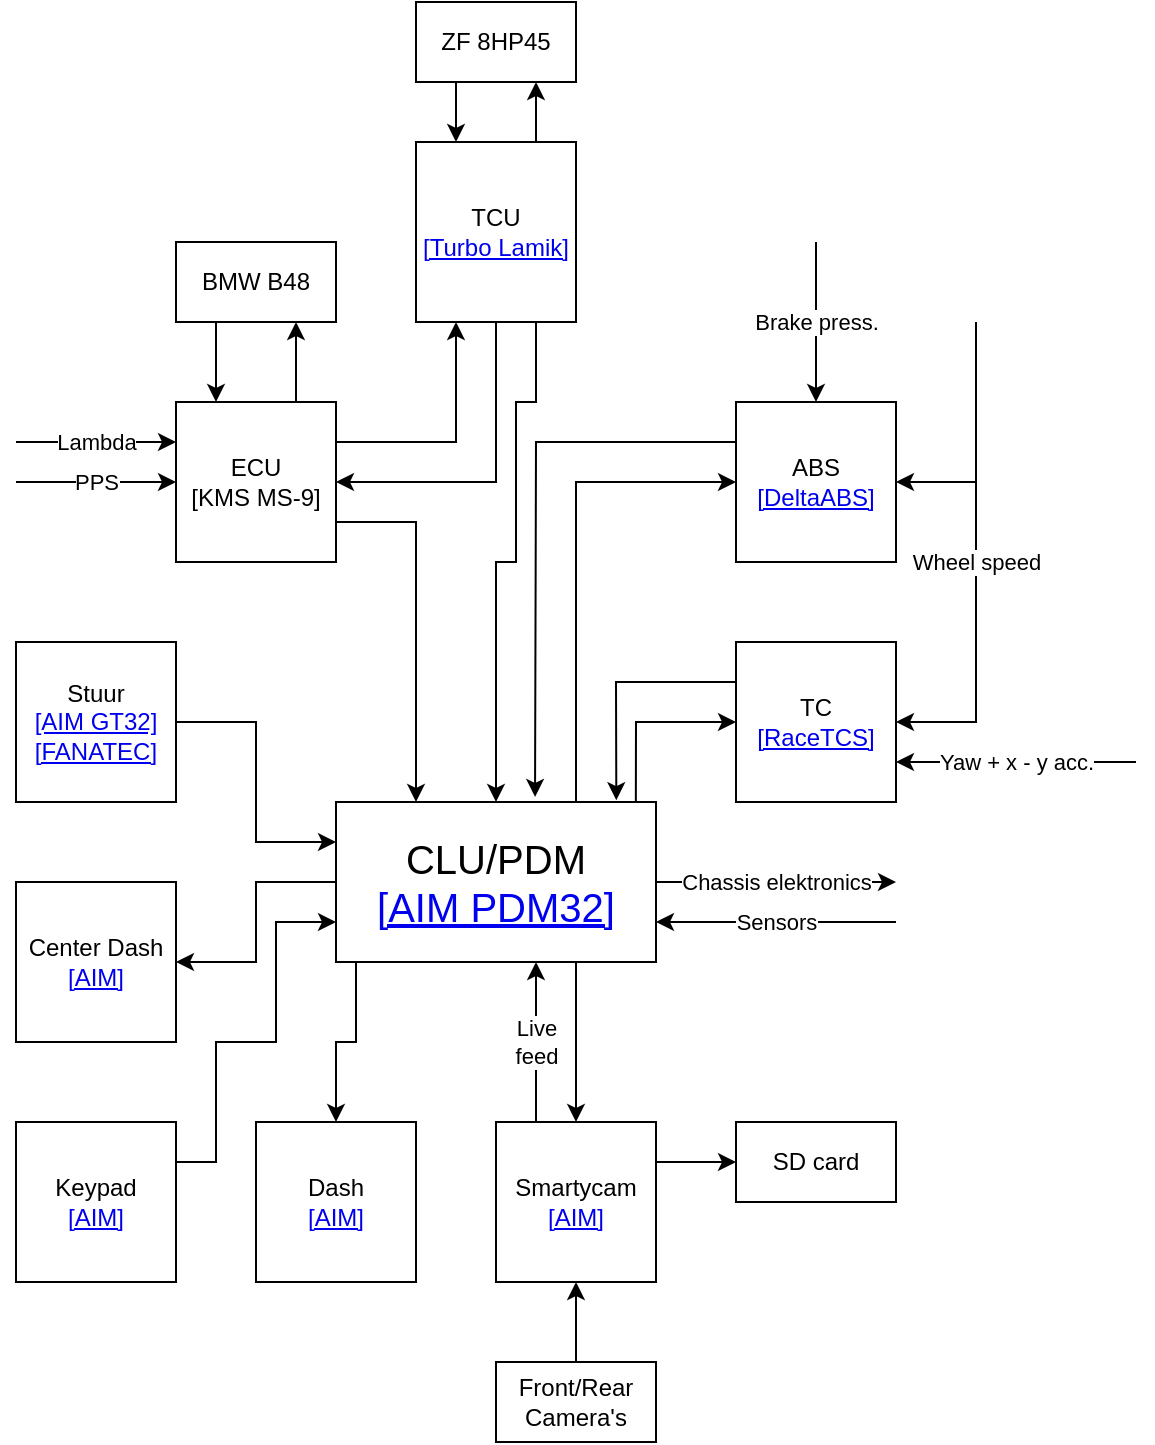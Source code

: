 <mxfile version="26.0.9">
  <diagram name="Pagina-1" id="ux_id9cZkUd98M9NX4mF">
    <mxGraphModel dx="1185" dy="683" grid="1" gridSize="10" guides="1" tooltips="1" connect="1" arrows="1" fold="1" page="1" pageScale="1" pageWidth="827" pageHeight="1169" math="0" shadow="0">
      <root>
        <mxCell id="0" />
        <mxCell id="1" parent="0" />
        <mxCell id="J4o4WI4mPzxwvKqOewj4-36" style="edgeStyle=orthogonalEdgeStyle;rounded=0;orthogonalLoop=1;jettySize=auto;html=1;entryX=1;entryY=0.5;entryDx=0;entryDy=0;" parent="1" source="J4o4WI4mPzxwvKqOewj4-1" target="J4o4WI4mPzxwvKqOewj4-23" edge="1">
          <mxGeometry relative="1" as="geometry" />
        </mxCell>
        <mxCell id="J4o4WI4mPzxwvKqOewj4-37" style="edgeStyle=orthogonalEdgeStyle;rounded=0;orthogonalLoop=1;jettySize=auto;html=1;entryX=0.5;entryY=0;entryDx=0;entryDy=0;" parent="1" source="J4o4WI4mPzxwvKqOewj4-1" target="J4o4WI4mPzxwvKqOewj4-24" edge="1">
          <mxGeometry relative="1" as="geometry">
            <Array as="points">
              <mxPoint x="770" y="720" />
              <mxPoint x="760" y="720" />
            </Array>
          </mxGeometry>
        </mxCell>
        <mxCell id="J4o4WI4mPzxwvKqOewj4-1" value="&lt;font style=&quot;font-size: 20px;&quot;&gt;CLU/PDM&lt;/font&gt;&lt;div&gt;&lt;span style=&quot;font-size: 20px;&quot;&gt;&lt;a href=&quot;https://shop.albi-engineering.nl/product/aim-pdm08-pdm32-module-only/&quot;&gt;[AIM PDM32]&lt;/a&gt;&lt;/span&gt;&lt;/div&gt;" style="rounded=0;whiteSpace=wrap;html=1;" parent="1" vertex="1">
          <mxGeometry x="760" y="600" width="160" height="80" as="geometry" />
        </mxCell>
        <mxCell id="J4o4WI4mPzxwvKqOewj4-2" value="TC&lt;div&gt;&lt;a href=&quot;https://racetcs.com/&quot;&gt;[RaceTCS]&lt;/a&gt;&lt;/div&gt;" style="rounded=0;whiteSpace=wrap;html=1;" parent="1" vertex="1">
          <mxGeometry x="960" y="520" width="80" height="80" as="geometry" />
        </mxCell>
        <mxCell id="J4o4WI4mPzxwvKqOewj4-3" value="ABS&lt;div&gt;&lt;a href=&quot;https://shop.albi-engineering.nl/product/motorsport-abs-universeel-new/&quot;&gt;[DeltaABS]&lt;/a&gt;&lt;/div&gt;" style="rounded=0;whiteSpace=wrap;html=1;" parent="1" vertex="1">
          <mxGeometry x="960" y="400" width="80" height="80" as="geometry" />
        </mxCell>
        <mxCell id="J4o4WI4mPzxwvKqOewj4-4" value="" style="endArrow=classic;html=1;rounded=0;exitX=0.75;exitY=0;exitDx=0;exitDy=0;entryX=0;entryY=0.5;entryDx=0;entryDy=0;" parent="1" source="J4o4WI4mPzxwvKqOewj4-1" target="J4o4WI4mPzxwvKqOewj4-3" edge="1">
          <mxGeometry width="50" height="50" relative="1" as="geometry">
            <mxPoint x="870" y="690" as="sourcePoint" />
            <mxPoint x="920" y="640" as="targetPoint" />
            <Array as="points">
              <mxPoint x="880" y="440" />
            </Array>
          </mxGeometry>
        </mxCell>
        <mxCell id="J4o4WI4mPzxwvKqOewj4-5" value="" style="endArrow=classic;html=1;rounded=0;exitX=0;exitY=0.25;exitDx=0;exitDy=0;entryX=0.622;entryY=-0.032;entryDx=0;entryDy=0;entryPerimeter=0;" parent="1" source="J4o4WI4mPzxwvKqOewj4-3" target="J4o4WI4mPzxwvKqOewj4-1" edge="1">
          <mxGeometry width="50" height="50" relative="1" as="geometry">
            <mxPoint x="870" y="690" as="sourcePoint" />
            <mxPoint x="860" y="580" as="targetPoint" />
            <Array as="points">
              <mxPoint x="860" y="420" />
            </Array>
          </mxGeometry>
        </mxCell>
        <mxCell id="J4o4WI4mPzxwvKqOewj4-6" value="" style="endArrow=classic;html=1;rounded=0;exitX=0;exitY=0.25;exitDx=0;exitDy=0;entryX=0.876;entryY=-0.011;entryDx=0;entryDy=0;entryPerimeter=0;" parent="1" source="J4o4WI4mPzxwvKqOewj4-2" target="J4o4WI4mPzxwvKqOewj4-1" edge="1">
          <mxGeometry width="50" height="50" relative="1" as="geometry">
            <mxPoint x="870" y="690" as="sourcePoint" />
            <mxPoint x="920" y="640" as="targetPoint" />
            <Array as="points">
              <mxPoint x="900" y="540" />
            </Array>
          </mxGeometry>
        </mxCell>
        <mxCell id="J4o4WI4mPzxwvKqOewj4-7" value="" style="endArrow=classic;html=1;rounded=0;entryX=0;entryY=0.5;entryDx=0;entryDy=0;exitX=0.937;exitY=-0.004;exitDx=0;exitDy=0;exitPerimeter=0;" parent="1" source="J4o4WI4mPzxwvKqOewj4-1" target="J4o4WI4mPzxwvKqOewj4-2" edge="1">
          <mxGeometry width="50" height="50" relative="1" as="geometry">
            <mxPoint x="870" y="690" as="sourcePoint" />
            <mxPoint x="920" y="640" as="targetPoint" />
            <Array as="points">
              <mxPoint x="910" y="560" />
            </Array>
          </mxGeometry>
        </mxCell>
        <mxCell id="J4o4WI4mPzxwvKqOewj4-8" value="ECU&lt;div&gt;[KMS MS-9]&lt;/div&gt;" style="rounded=0;whiteSpace=wrap;html=1;" parent="1" vertex="1">
          <mxGeometry x="680" y="400" width="80" height="80" as="geometry" />
        </mxCell>
        <mxCell id="J4o4WI4mPzxwvKqOewj4-9" value="" style="endArrow=classic;html=1;rounded=0;exitX=1;exitY=0.75;exitDx=0;exitDy=0;entryX=0.25;entryY=0;entryDx=0;entryDy=0;" parent="1" source="J4o4WI4mPzxwvKqOewj4-8" target="J4o4WI4mPzxwvKqOewj4-1" edge="1">
          <mxGeometry width="50" height="50" relative="1" as="geometry">
            <mxPoint x="780" y="610" as="sourcePoint" />
            <mxPoint x="830" y="560" as="targetPoint" />
            <Array as="points">
              <mxPoint x="800" y="460" />
            </Array>
          </mxGeometry>
        </mxCell>
        <mxCell id="J4o4WI4mPzxwvKqOewj4-10" value="BMW B48" style="rounded=0;whiteSpace=wrap;html=1;" parent="1" vertex="1">
          <mxGeometry x="680" y="320" width="80" height="40" as="geometry" />
        </mxCell>
        <mxCell id="J4o4WI4mPzxwvKqOewj4-11" value="" style="endArrow=classic;html=1;rounded=0;exitX=0.75;exitY=0;exitDx=0;exitDy=0;entryX=0.75;entryY=1;entryDx=0;entryDy=0;" parent="1" source="J4o4WI4mPzxwvKqOewj4-8" target="J4o4WI4mPzxwvKqOewj4-10" edge="1">
          <mxGeometry width="50" height="50" relative="1" as="geometry">
            <mxPoint x="780" y="610" as="sourcePoint" />
            <mxPoint x="830" y="560" as="targetPoint" />
          </mxGeometry>
        </mxCell>
        <mxCell id="J4o4WI4mPzxwvKqOewj4-12" value="" style="endArrow=classic;html=1;rounded=0;exitX=0.25;exitY=1;exitDx=0;exitDy=0;entryX=0.25;entryY=0;entryDx=0;entryDy=0;" parent="1" source="J4o4WI4mPzxwvKqOewj4-10" target="J4o4WI4mPzxwvKqOewj4-8" edge="1">
          <mxGeometry width="50" height="50" relative="1" as="geometry">
            <mxPoint x="780" y="610" as="sourcePoint" />
            <mxPoint x="830" y="560" as="targetPoint" />
          </mxGeometry>
        </mxCell>
        <mxCell id="J4o4WI4mPzxwvKqOewj4-13" value="Lambda" style="endArrow=classic;html=1;rounded=0;entryX=0;entryY=0.25;entryDx=0;entryDy=0;" parent="1" target="J4o4WI4mPzxwvKqOewj4-8" edge="1">
          <mxGeometry width="50" height="50" relative="1" as="geometry">
            <mxPoint x="600" y="420" as="sourcePoint" />
            <mxPoint x="830" y="560" as="targetPoint" />
          </mxGeometry>
        </mxCell>
        <mxCell id="J4o4WI4mPzxwvKqOewj4-14" value="PPS" style="endArrow=classic;html=1;rounded=0;entryX=0;entryY=0.5;entryDx=0;entryDy=0;" parent="1" target="J4o4WI4mPzxwvKqOewj4-8" edge="1">
          <mxGeometry width="50" height="50" relative="1" as="geometry">
            <mxPoint x="600" y="440" as="sourcePoint" />
            <mxPoint x="830" y="560" as="targetPoint" />
          </mxGeometry>
        </mxCell>
        <mxCell id="J4o4WI4mPzxwvKqOewj4-15" value="TCU&lt;div&gt;&lt;a href=&quot;https://turbolamik.eu/&quot;&gt;[Turbo Lamik]&lt;/a&gt;&lt;/div&gt;" style="rounded=0;whiteSpace=wrap;html=1;" parent="1" vertex="1">
          <mxGeometry x="800" y="270" width="80" height="90" as="geometry" />
        </mxCell>
        <mxCell id="J4o4WI4mPzxwvKqOewj4-16" value="" style="endArrow=classic;html=1;rounded=0;exitX=1;exitY=0.25;exitDx=0;exitDy=0;entryX=0.25;entryY=1;entryDx=0;entryDy=0;" parent="1" source="J4o4WI4mPzxwvKqOewj4-8" target="J4o4WI4mPzxwvKqOewj4-15" edge="1">
          <mxGeometry width="50" height="50" relative="1" as="geometry">
            <mxPoint x="810" y="550" as="sourcePoint" />
            <mxPoint x="860" y="500" as="targetPoint" />
            <Array as="points">
              <mxPoint x="820" y="420" />
            </Array>
          </mxGeometry>
        </mxCell>
        <mxCell id="J4o4WI4mPzxwvKqOewj4-17" value="" style="endArrow=classic;html=1;rounded=0;exitX=0.5;exitY=1;exitDx=0;exitDy=0;entryX=1;entryY=0.5;entryDx=0;entryDy=0;" parent="1" source="J4o4WI4mPzxwvKqOewj4-15" target="J4o4WI4mPzxwvKqOewj4-8" edge="1">
          <mxGeometry width="50" height="50" relative="1" as="geometry">
            <mxPoint x="810" y="550" as="sourcePoint" />
            <mxPoint x="860" y="500" as="targetPoint" />
            <Array as="points">
              <mxPoint x="840" y="440" />
            </Array>
          </mxGeometry>
        </mxCell>
        <mxCell id="J4o4WI4mPzxwvKqOewj4-18" value="ZF 8HP45" style="rounded=0;whiteSpace=wrap;html=1;" parent="1" vertex="1">
          <mxGeometry x="800" y="200" width="80" height="40" as="geometry" />
        </mxCell>
        <mxCell id="J4o4WI4mPzxwvKqOewj4-19" value="" style="endArrow=classic;html=1;rounded=0;exitX=0.75;exitY=0;exitDx=0;exitDy=0;entryX=0.75;entryY=1;entryDx=0;entryDy=0;" parent="1" source="J4o4WI4mPzxwvKqOewj4-15" target="J4o4WI4mPzxwvKqOewj4-18" edge="1">
          <mxGeometry width="50" height="50" relative="1" as="geometry">
            <mxPoint x="810" y="510" as="sourcePoint" />
            <mxPoint x="860" y="460" as="targetPoint" />
          </mxGeometry>
        </mxCell>
        <mxCell id="J4o4WI4mPzxwvKqOewj4-20" value="" style="endArrow=classic;html=1;rounded=0;exitX=0.25;exitY=1;exitDx=0;exitDy=0;entryX=0.25;entryY=0;entryDx=0;entryDy=0;" parent="1" source="J4o4WI4mPzxwvKqOewj4-18" target="J4o4WI4mPzxwvKqOewj4-15" edge="1">
          <mxGeometry width="50" height="50" relative="1" as="geometry">
            <mxPoint x="810" y="510" as="sourcePoint" />
            <mxPoint x="860" y="460" as="targetPoint" />
          </mxGeometry>
        </mxCell>
        <mxCell id="J4o4WI4mPzxwvKqOewj4-21" value="" style="endArrow=classic;html=1;rounded=0;exitX=0.75;exitY=1;exitDx=0;exitDy=0;entryX=0.5;entryY=0;entryDx=0;entryDy=0;" parent="1" source="J4o4WI4mPzxwvKqOewj4-15" target="J4o4WI4mPzxwvKqOewj4-1" edge="1">
          <mxGeometry width="50" height="50" relative="1" as="geometry">
            <mxPoint x="810" y="510" as="sourcePoint" />
            <mxPoint x="860" y="460" as="targetPoint" />
            <Array as="points">
              <mxPoint x="860" y="400" />
              <mxPoint x="850" y="400" />
              <mxPoint x="850" y="480" />
              <mxPoint x="840" y="480" />
            </Array>
          </mxGeometry>
        </mxCell>
        <mxCell id="J4o4WI4mPzxwvKqOewj4-33" style="edgeStyle=orthogonalEdgeStyle;rounded=0;orthogonalLoop=1;jettySize=auto;html=1;entryX=0;entryY=0.25;entryDx=0;entryDy=0;" parent="1" source="J4o4WI4mPzxwvKqOewj4-22" target="J4o4WI4mPzxwvKqOewj4-1" edge="1">
          <mxGeometry relative="1" as="geometry" />
        </mxCell>
        <mxCell id="J4o4WI4mPzxwvKqOewj4-22" value="Stuur&lt;div&gt;&lt;a href=&quot;https://shop.albi-engineering.nl/product/aim-gt32-steering-wheels-new/&quot;&gt;[AIM GT32]&lt;/a&gt;&lt;/div&gt;&lt;div&gt;&lt;a href=&quot;https://fanatec.com/eu-en/steering-wheels/podium-steering-wheel-bmw-m4-gt3&quot;&gt;[FANATEC]&lt;/a&gt;&lt;/div&gt;" style="rounded=0;whiteSpace=wrap;html=1;" parent="1" vertex="1">
          <mxGeometry x="600" y="520" width="80" height="80" as="geometry" />
        </mxCell>
        <mxCell id="J4o4WI4mPzxwvKqOewj4-23" value="Center Dash&lt;div&gt;&lt;a href=&quot;https://shop.albi-engineering.nl/product/aim-mxs-strada-light-dash-new/&quot;&gt;[AIM]&lt;/a&gt;&lt;/div&gt;" style="rounded=0;whiteSpace=wrap;html=1;" parent="1" vertex="1">
          <mxGeometry x="600" y="640" width="80" height="80" as="geometry" />
        </mxCell>
        <mxCell id="J4o4WI4mPzxwvKqOewj4-24" value="Dash&lt;div&gt;&lt;a href=&quot;https://shop.albi-engineering.nl/product/aim-mxp-6-strada/&quot;&gt;[AIM]&lt;/a&gt;&lt;/div&gt;" style="whiteSpace=wrap;html=1;aspect=fixed;" parent="1" vertex="1">
          <mxGeometry x="720" y="760" width="80" height="80" as="geometry" />
        </mxCell>
        <mxCell id="J4o4WI4mPzxwvKqOewj4-25" value="&lt;div&gt;Smartycam&lt;/div&gt;&lt;div&gt;&lt;a href=&quot;https://shop.albi-engineering.nl/product/aim-smartycam-3-dual-new/&quot;&gt;[AIM]&lt;/a&gt;&lt;/div&gt;" style="whiteSpace=wrap;html=1;aspect=fixed;" parent="1" vertex="1">
          <mxGeometry x="840" y="760" width="80" height="80" as="geometry" />
        </mxCell>
        <mxCell id="J4o4WI4mPzxwvKqOewj4-26" value="" style="endArrow=classic;html=1;rounded=0;entryX=0.5;entryY=0;entryDx=0;entryDy=0;exitX=0.75;exitY=1;exitDx=0;exitDy=0;" parent="1" source="J4o4WI4mPzxwvKqOewj4-1" target="J4o4WI4mPzxwvKqOewj4-25" edge="1">
          <mxGeometry width="50" height="50" relative="1" as="geometry">
            <mxPoint x="900" y="700" as="sourcePoint" />
            <mxPoint x="810" y="590" as="targetPoint" />
          </mxGeometry>
        </mxCell>
        <mxCell id="J4o4WI4mPzxwvKqOewj4-28" value="SD card" style="rounded=0;whiteSpace=wrap;html=1;" parent="1" vertex="1">
          <mxGeometry x="960" y="760" width="80" height="40" as="geometry" />
        </mxCell>
        <mxCell id="J4o4WI4mPzxwvKqOewj4-29" value="" style="endArrow=classic;html=1;rounded=0;exitX=1;exitY=0.25;exitDx=0;exitDy=0;entryX=0;entryY=0.5;entryDx=0;entryDy=0;" parent="1" source="J4o4WI4mPzxwvKqOewj4-25" target="J4o4WI4mPzxwvKqOewj4-28" edge="1">
          <mxGeometry width="50" height="50" relative="1" as="geometry">
            <mxPoint x="870" y="650" as="sourcePoint" />
            <mxPoint x="920" y="600" as="targetPoint" />
          </mxGeometry>
        </mxCell>
        <mxCell id="J4o4WI4mPzxwvKqOewj4-31" value="" style="edgeStyle=orthogonalEdgeStyle;rounded=0;orthogonalLoop=1;jettySize=auto;html=1;" parent="1" source="J4o4WI4mPzxwvKqOewj4-30" target="J4o4WI4mPzxwvKqOewj4-25" edge="1">
          <mxGeometry relative="1" as="geometry" />
        </mxCell>
        <mxCell id="J4o4WI4mPzxwvKqOewj4-30" value="Front/Rear&lt;div&gt;Camera&#39;s&lt;/div&gt;" style="rounded=0;whiteSpace=wrap;html=1;" parent="1" vertex="1">
          <mxGeometry x="840" y="880" width="80" height="40" as="geometry" />
        </mxCell>
        <mxCell id="J4o4WI4mPzxwvKqOewj4-35" value="Live&lt;div&gt;feed&lt;/div&gt;" style="endArrow=classic;html=1;rounded=0;exitX=0.25;exitY=0;exitDx=0;exitDy=0;" parent="1" source="J4o4WI4mPzxwvKqOewj4-25" edge="1">
          <mxGeometry width="50" height="50" relative="1" as="geometry">
            <mxPoint x="800" y="700" as="sourcePoint" />
            <mxPoint x="860" y="680" as="targetPoint" />
          </mxGeometry>
        </mxCell>
        <mxCell id="J4o4WI4mPzxwvKqOewj4-38" value="Keypad&lt;div&gt;&lt;a href=&quot;https://shop.albi-engineering.nl/product/aim-keypads-voor-pdm/&quot;&gt;[AIM]&lt;/a&gt;&lt;/div&gt;" style="rounded=0;whiteSpace=wrap;html=1;" parent="1" vertex="1">
          <mxGeometry x="600" y="760" width="80" height="80" as="geometry" />
        </mxCell>
        <mxCell id="J4o4WI4mPzxwvKqOewj4-40" value="Brake press." style="endArrow=classic;html=1;rounded=0;entryX=0.5;entryY=0;entryDx=0;entryDy=0;" parent="1" target="J4o4WI4mPzxwvKqOewj4-3" edge="1">
          <mxGeometry width="50" height="50" relative="1" as="geometry">
            <mxPoint x="1000" y="320" as="sourcePoint" />
            <mxPoint x="870" y="550" as="targetPoint" />
          </mxGeometry>
        </mxCell>
        <mxCell id="J4o4WI4mPzxwvKqOewj4-41" value="Wheel speed" style="endArrow=classic;html=1;rounded=0;entryX=1;entryY=0.5;entryDx=0;entryDy=0;" parent="1" target="J4o4WI4mPzxwvKqOewj4-2" edge="1">
          <mxGeometry width="50" height="50" relative="1" as="geometry">
            <mxPoint x="1080" y="360" as="sourcePoint" />
            <mxPoint x="1060" y="590" as="targetPoint" />
            <Array as="points">
              <mxPoint x="1080" y="560" />
            </Array>
          </mxGeometry>
        </mxCell>
        <mxCell id="J4o4WI4mPzxwvKqOewj4-42" value="" style="endArrow=classic;html=1;rounded=0;entryX=1;entryY=0.5;entryDx=0;entryDy=0;" parent="1" target="J4o4WI4mPzxwvKqOewj4-3" edge="1">
          <mxGeometry width="50" height="50" relative="1" as="geometry">
            <mxPoint x="1080" y="440" as="sourcePoint" />
            <mxPoint x="1060" y="590" as="targetPoint" />
          </mxGeometry>
        </mxCell>
        <mxCell id="J4o4WI4mPzxwvKqOewj4-43" value="Yaw + x - y acc." style="endArrow=classic;html=1;rounded=0;entryX=1;entryY=0.75;entryDx=0;entryDy=0;" parent="1" target="J4o4WI4mPzxwvKqOewj4-2" edge="1">
          <mxGeometry width="50" height="50" relative="1" as="geometry">
            <mxPoint x="1160" y="580" as="sourcePoint" />
            <mxPoint x="1060" y="590" as="targetPoint" />
            <mxPoint as="offset" />
          </mxGeometry>
        </mxCell>
        <mxCell id="7BR2irWsbIf1sunRIgaI-5" value="Chassis elektronics" style="endArrow=classic;html=1;rounded=0;exitX=1;exitY=0.25;exitDx=0;exitDy=0;" edge="1" parent="1">
          <mxGeometry width="50" height="50" relative="1" as="geometry">
            <mxPoint x="920" y="640" as="sourcePoint" />
            <mxPoint x="1040" y="640" as="targetPoint" />
            <mxPoint as="offset" />
          </mxGeometry>
        </mxCell>
        <mxCell id="7BR2irWsbIf1sunRIgaI-7" value="Sensors" style="endArrow=classic;html=1;rounded=0;entryX=1;entryY=0.5;entryDx=0;entryDy=0;" edge="1" parent="1">
          <mxGeometry width="50" height="50" relative="1" as="geometry">
            <mxPoint x="1040" y="660" as="sourcePoint" />
            <mxPoint x="920" y="660" as="targetPoint" />
          </mxGeometry>
        </mxCell>
        <mxCell id="7BR2irWsbIf1sunRIgaI-8" value="" style="endArrow=classic;html=1;rounded=0;exitX=1;exitY=0.25;exitDx=0;exitDy=0;entryX=0;entryY=0.75;entryDx=0;entryDy=0;" edge="1" parent="1" source="J4o4WI4mPzxwvKqOewj4-38" target="J4o4WI4mPzxwvKqOewj4-1">
          <mxGeometry width="50" height="50" relative="1" as="geometry">
            <mxPoint x="830" y="630" as="sourcePoint" />
            <mxPoint x="880" y="580" as="targetPoint" />
            <Array as="points">
              <mxPoint x="700" y="780" />
              <mxPoint x="700" y="720" />
              <mxPoint x="730" y="720" />
              <mxPoint x="730" y="660" />
            </Array>
          </mxGeometry>
        </mxCell>
      </root>
    </mxGraphModel>
  </diagram>
</mxfile>
